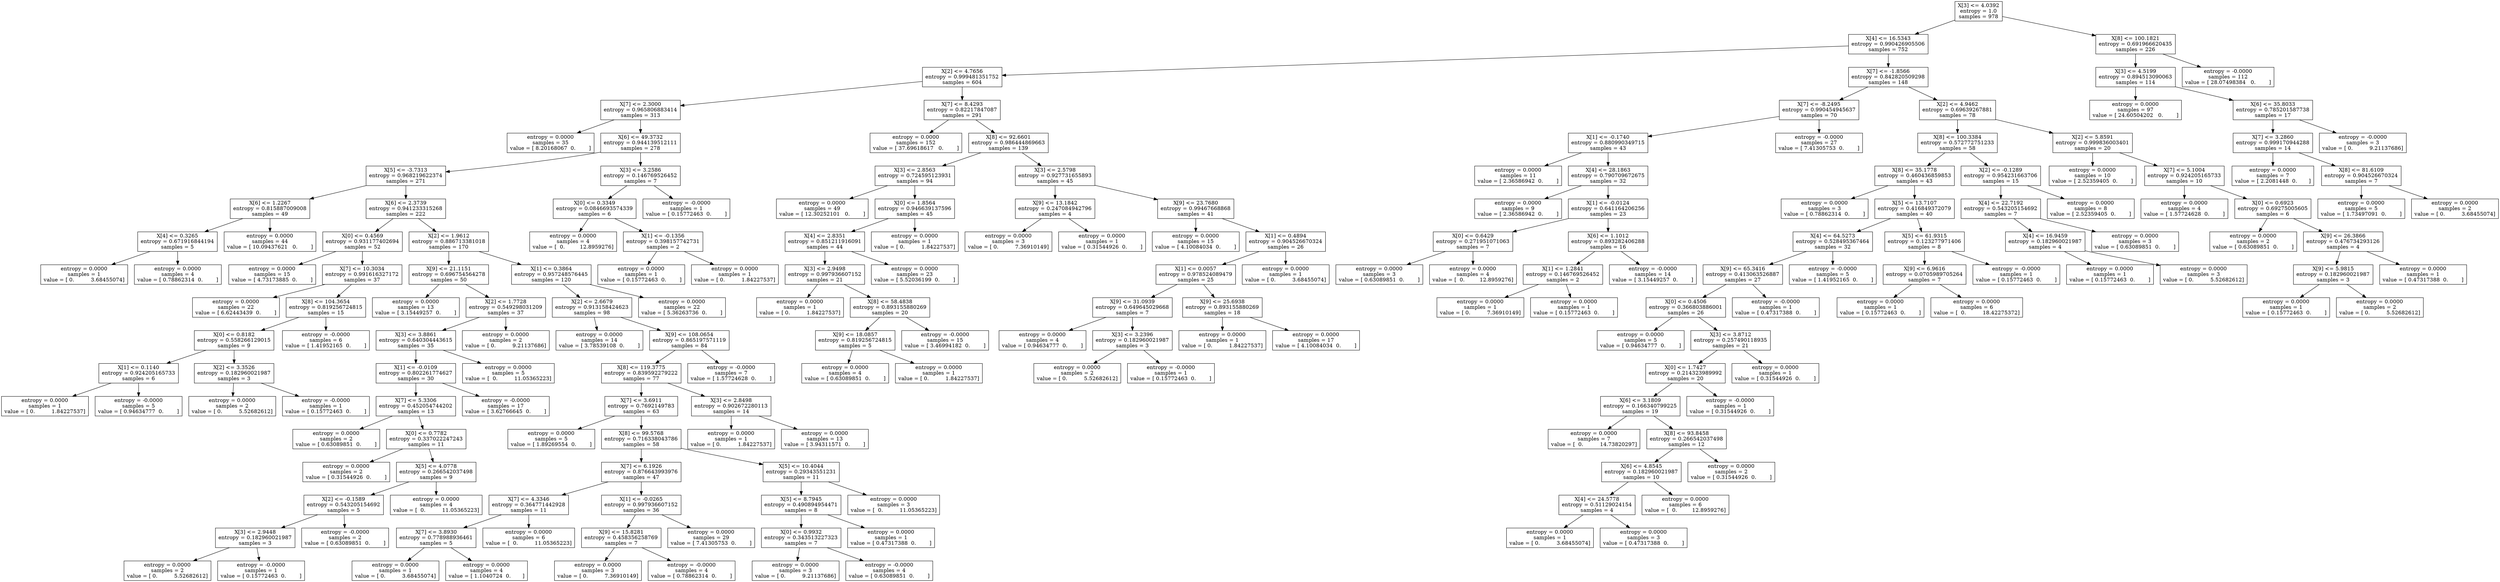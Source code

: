 digraph Tree {
0 [label="X[3] <= 4.0392\nentropy = 1.0\nsamples = 978", shape="box"] ;
1 [label="X[4] <= 16.5343\nentropy = 0.990426905506\nsamples = 752", shape="box"] ;
0 -> 1 ;
2 [label="X[2] <= 4.7656\nentropy = 0.999481351752\nsamples = 604", shape="box"] ;
1 -> 2 ;
3 [label="X[7] <= 2.3000\nentropy = 0.965806883414\nsamples = 313", shape="box"] ;
2 -> 3 ;
4 [label="entropy = 0.0000\nsamples = 35\nvalue = [ 8.20168067  0.        ]", shape="box"] ;
3 -> 4 ;
5 [label="X[6] <= 49.3732\nentropy = 0.944139512111\nsamples = 278", shape="box"] ;
3 -> 5 ;
6 [label="X[5] <= -3.7313\nentropy = 0.968219622374\nsamples = 271", shape="box"] ;
5 -> 6 ;
7 [label="X[6] <= 1.2267\nentropy = 0.815887009008\nsamples = 49", shape="box"] ;
6 -> 7 ;
8 [label="X[4] <= 0.3265\nentropy = 0.671916844194\nsamples = 5", shape="box"] ;
7 -> 8 ;
9 [label="entropy = 0.0000\nsamples = 1\nvalue = [ 0.          3.68455074]", shape="box"] ;
8 -> 9 ;
10 [label="entropy = 0.0000\nsamples = 4\nvalue = [ 0.78862314  0.        ]", shape="box"] ;
8 -> 10 ;
11 [label="entropy = 0.0000\nsamples = 44\nvalue = [ 10.09437621   0.        ]", shape="box"] ;
7 -> 11 ;
12 [label="X[6] <= 2.3739\nentropy = 0.941233315268\nsamples = 222", shape="box"] ;
6 -> 12 ;
13 [label="X[0] <= 0.4569\nentropy = 0.931177402694\nsamples = 52", shape="box"] ;
12 -> 13 ;
14 [label="entropy = 0.0000\nsamples = 15\nvalue = [ 4.73173885  0.        ]", shape="box"] ;
13 -> 14 ;
15 [label="X[7] <= 10.3034\nentropy = 0.991616327172\nsamples = 37", shape="box"] ;
13 -> 15 ;
16 [label="entropy = 0.0000\nsamples = 22\nvalue = [ 6.62443439  0.        ]", shape="box"] ;
15 -> 16 ;
17 [label="X[8] <= 104.3654\nentropy = 0.819256724815\nsamples = 15", shape="box"] ;
15 -> 17 ;
18 [label="X[0] <= 0.8182\nentropy = 0.558266129015\nsamples = 9", shape="box"] ;
17 -> 18 ;
19 [label="X[1] <= 0.1140\nentropy = 0.924205165733\nsamples = 6", shape="box"] ;
18 -> 19 ;
20 [label="entropy = 0.0000\nsamples = 1\nvalue = [ 0.          1.84227537]", shape="box"] ;
19 -> 20 ;
21 [label="entropy = -0.0000\nsamples = 5\nvalue = [ 0.94634777  0.        ]", shape="box"] ;
19 -> 21 ;
22 [label="X[2] <= 3.3526\nentropy = 0.182960021987\nsamples = 3", shape="box"] ;
18 -> 22 ;
23 [label="entropy = 0.0000\nsamples = 2\nvalue = [ 0.          5.52682612]", shape="box"] ;
22 -> 23 ;
24 [label="entropy = -0.0000\nsamples = 1\nvalue = [ 0.15772463  0.        ]", shape="box"] ;
22 -> 24 ;
25 [label="entropy = -0.0000\nsamples = 6\nvalue = [ 1.41952165  0.        ]", shape="box"] ;
17 -> 25 ;
26 [label="X[2] <= 1.9612\nentropy = 0.886713381018\nsamples = 170", shape="box"] ;
12 -> 26 ;
27 [label="X[9] <= 21.1151\nentropy = 0.696754564278\nsamples = 50", shape="box"] ;
26 -> 27 ;
28 [label="entropy = 0.0000\nsamples = 13\nvalue = [ 3.15449257  0.        ]", shape="box"] ;
27 -> 28 ;
29 [label="X[2] <= 1.7728\nentropy = 0.549298031209\nsamples = 37", shape="box"] ;
27 -> 29 ;
30 [label="X[3] <= 3.8861\nentropy = 0.640304443615\nsamples = 35", shape="box"] ;
29 -> 30 ;
31 [label="X[1] <= -0.0109\nentropy = 0.802261774627\nsamples = 30", shape="box"] ;
30 -> 31 ;
32 [label="X[7] <= 5.3306\nentropy = 0.452054744202\nsamples = 13", shape="box"] ;
31 -> 32 ;
33 [label="entropy = 0.0000\nsamples = 2\nvalue = [ 0.63089851  0.        ]", shape="box"] ;
32 -> 33 ;
34 [label="X[0] <= 0.7782\nentropy = 0.337022247243\nsamples = 11", shape="box"] ;
32 -> 34 ;
35 [label="entropy = 0.0000\nsamples = 2\nvalue = [ 0.31544926  0.        ]", shape="box"] ;
34 -> 35 ;
36 [label="X[5] <= 4.0778\nentropy = 0.266542037498\nsamples = 9", shape="box"] ;
34 -> 36 ;
37 [label="X[2] <= -0.1589\nentropy = 0.543205154692\nsamples = 5", shape="box"] ;
36 -> 37 ;
38 [label="X[3] <= 2.9448\nentropy = 0.182960021987\nsamples = 3", shape="box"] ;
37 -> 38 ;
39 [label="entropy = 0.0000\nsamples = 2\nvalue = [ 0.          5.52682612]", shape="box"] ;
38 -> 39 ;
40 [label="entropy = -0.0000\nsamples = 1\nvalue = [ 0.15772463  0.        ]", shape="box"] ;
38 -> 40 ;
41 [label="entropy = -0.0000\nsamples = 2\nvalue = [ 0.63089851  0.        ]", shape="box"] ;
37 -> 41 ;
42 [label="entropy = 0.0000\nsamples = 4\nvalue = [  0.          11.05365223]", shape="box"] ;
36 -> 42 ;
43 [label="entropy = -0.0000\nsamples = 17\nvalue = [ 3.62766645  0.        ]", shape="box"] ;
31 -> 43 ;
44 [label="entropy = 0.0000\nsamples = 5\nvalue = [  0.          11.05365223]", shape="box"] ;
30 -> 44 ;
45 [label="entropy = 0.0000\nsamples = 2\nvalue = [ 0.          9.21137686]", shape="box"] ;
29 -> 45 ;
46 [label="X[1] <= 0.3864\nentropy = 0.957248576445\nsamples = 120", shape="box"] ;
26 -> 46 ;
47 [label="X[2] <= 2.6679\nentropy = 0.913158424623\nsamples = 98", shape="box"] ;
46 -> 47 ;
48 [label="entropy = 0.0000\nsamples = 14\nvalue = [ 3.78539108  0.        ]", shape="box"] ;
47 -> 48 ;
49 [label="X[9] <= 108.0654\nentropy = 0.865197571119\nsamples = 84", shape="box"] ;
47 -> 49 ;
50 [label="X[8] <= 119.3775\nentropy = 0.839592279222\nsamples = 77", shape="box"] ;
49 -> 50 ;
51 [label="X[7] <= 3.6911\nentropy = 0.7692149783\nsamples = 63", shape="box"] ;
50 -> 51 ;
52 [label="entropy = 0.0000\nsamples = 5\nvalue = [ 1.89269554  0.        ]", shape="box"] ;
51 -> 52 ;
53 [label="X[8] <= 99.5768\nentropy = 0.716338043786\nsamples = 58", shape="box"] ;
51 -> 53 ;
54 [label="X[7] <= 6.1926\nentropy = 0.876643993976\nsamples = 47", shape="box"] ;
53 -> 54 ;
55 [label="X[7] <= 4.3346\nentropy = 0.364771442928\nsamples = 11", shape="box"] ;
54 -> 55 ;
56 [label="X[7] <= 3.8930\nentropy = 0.778988936461\nsamples = 5", shape="box"] ;
55 -> 56 ;
57 [label="entropy = 0.0000\nsamples = 1\nvalue = [ 0.          3.68455074]", shape="box"] ;
56 -> 57 ;
58 [label="entropy = 0.0000\nsamples = 4\nvalue = [ 1.1040724  0.       ]", shape="box"] ;
56 -> 58 ;
59 [label="entropy = 0.0000\nsamples = 6\nvalue = [  0.          11.05365223]", shape="box"] ;
55 -> 59 ;
60 [label="X[1] <= -0.0265\nentropy = 0.997936607152\nsamples = 36", shape="box"] ;
54 -> 60 ;
61 [label="X[9] <= 15.8281\nentropy = 0.458356258769\nsamples = 7", shape="box"] ;
60 -> 61 ;
62 [label="entropy = 0.0000\nsamples = 3\nvalue = [ 0.          7.36910149]", shape="box"] ;
61 -> 62 ;
63 [label="entropy = -0.0000\nsamples = 4\nvalue = [ 0.78862314  0.        ]", shape="box"] ;
61 -> 63 ;
64 [label="entropy = 0.0000\nsamples = 29\nvalue = [ 7.41305753  0.        ]", shape="box"] ;
60 -> 64 ;
65 [label="X[5] <= 10.4044\nentropy = 0.29343551231\nsamples = 11", shape="box"] ;
53 -> 65 ;
66 [label="X[5] <= 8.7945\nentropy = 0.490894954471\nsamples = 8", shape="box"] ;
65 -> 66 ;
67 [label="X[0] <= 0.9932\nentropy = 0.343513227323\nsamples = 7", shape="box"] ;
66 -> 67 ;
68 [label="entropy = 0.0000\nsamples = 3\nvalue = [ 0.          9.21137686]", shape="box"] ;
67 -> 68 ;
69 [label="entropy = -0.0000\nsamples = 4\nvalue = [ 0.63089851  0.        ]", shape="box"] ;
67 -> 69 ;
70 [label="entropy = 0.0000\nsamples = 1\nvalue = [ 0.47317388  0.        ]", shape="box"] ;
66 -> 70 ;
71 [label="entropy = 0.0000\nsamples = 3\nvalue = [  0.          11.05365223]", shape="box"] ;
65 -> 71 ;
72 [label="X[3] <= 2.8498\nentropy = 0.902672280113\nsamples = 14", shape="box"] ;
50 -> 72 ;
73 [label="entropy = 0.0000\nsamples = 1\nvalue = [ 0.          1.84227537]", shape="box"] ;
72 -> 73 ;
74 [label="entropy = 0.0000\nsamples = 13\nvalue = [ 3.94311571  0.        ]", shape="box"] ;
72 -> 74 ;
75 [label="entropy = -0.0000\nsamples = 7\nvalue = [ 1.57724628  0.        ]", shape="box"] ;
49 -> 75 ;
76 [label="entropy = 0.0000\nsamples = 22\nvalue = [ 5.36263736  0.        ]", shape="box"] ;
46 -> 76 ;
77 [label="X[3] <= 3.2586\nentropy = 0.146769526452\nsamples = 7", shape="box"] ;
5 -> 77 ;
78 [label="X[0] <= 0.3349\nentropy = 0.0846693574339\nsamples = 6", shape="box"] ;
77 -> 78 ;
79 [label="entropy = 0.0000\nsamples = 4\nvalue = [  0.         12.8959276]", shape="box"] ;
78 -> 79 ;
80 [label="X[1] <= -0.1356\nentropy = 0.398157742731\nsamples = 2", shape="box"] ;
78 -> 80 ;
81 [label="entropy = 0.0000\nsamples = 1\nvalue = [ 0.15772463  0.        ]", shape="box"] ;
80 -> 81 ;
82 [label="entropy = 0.0000\nsamples = 1\nvalue = [ 0.          1.84227537]", shape="box"] ;
80 -> 82 ;
83 [label="entropy = -0.0000\nsamples = 1\nvalue = [ 0.15772463  0.        ]", shape="box"] ;
77 -> 83 ;
84 [label="X[7] <= 8.4293\nentropy = 0.82217847087\nsamples = 291", shape="box"] ;
2 -> 84 ;
85 [label="entropy = 0.0000\nsamples = 152\nvalue = [ 37.69618617   0.        ]", shape="box"] ;
84 -> 85 ;
86 [label="X[8] <= 92.6601\nentropy = 0.986444869663\nsamples = 139", shape="box"] ;
84 -> 86 ;
87 [label="X[3] <= 2.8563\nentropy = 0.724595123931\nsamples = 94", shape="box"] ;
86 -> 87 ;
88 [label="entropy = 0.0000\nsamples = 49\nvalue = [ 12.30252101   0.        ]", shape="box"] ;
87 -> 88 ;
89 [label="X[0] <= 1.8564\nentropy = 0.946639137596\nsamples = 45", shape="box"] ;
87 -> 89 ;
90 [label="X[4] <= 2.8351\nentropy = 0.851211916091\nsamples = 44", shape="box"] ;
89 -> 90 ;
91 [label="X[3] <= 2.9498\nentropy = 0.997936607152\nsamples = 21", shape="box"] ;
90 -> 91 ;
92 [label="entropy = 0.0000\nsamples = 1\nvalue = [ 0.          1.84227537]", shape="box"] ;
91 -> 92 ;
93 [label="X[8] <= 58.4838\nentropy = 0.893155880269\nsamples = 20", shape="box"] ;
91 -> 93 ;
94 [label="X[9] <= 18.0857\nentropy = 0.819256724815\nsamples = 5", shape="box"] ;
93 -> 94 ;
95 [label="entropy = 0.0000\nsamples = 4\nvalue = [ 0.63089851  0.        ]", shape="box"] ;
94 -> 95 ;
96 [label="entropy = 0.0000\nsamples = 1\nvalue = [ 0.          1.84227537]", shape="box"] ;
94 -> 96 ;
97 [label="entropy = -0.0000\nsamples = 15\nvalue = [ 3.46994182  0.        ]", shape="box"] ;
93 -> 97 ;
98 [label="entropy = 0.0000\nsamples = 23\nvalue = [ 5.52036199  0.        ]", shape="box"] ;
90 -> 98 ;
99 [label="entropy = 0.0000\nsamples = 1\nvalue = [ 0.          1.84227537]", shape="box"] ;
89 -> 99 ;
100 [label="X[3] <= 2.5798\nentropy = 0.927731655893\nsamples = 45", shape="box"] ;
86 -> 100 ;
101 [label="X[9] <= 13.1842\nentropy = 0.247084942796\nsamples = 4", shape="box"] ;
100 -> 101 ;
102 [label="entropy = 0.0000\nsamples = 3\nvalue = [ 0.          7.36910149]", shape="box"] ;
101 -> 102 ;
103 [label="entropy = 0.0000\nsamples = 1\nvalue = [ 0.31544926  0.        ]", shape="box"] ;
101 -> 103 ;
104 [label="X[9] <= 23.7680\nentropy = 0.99467668868\nsamples = 41", shape="box"] ;
100 -> 104 ;
105 [label="entropy = 0.0000\nsamples = 15\nvalue = [ 4.10084034  0.        ]", shape="box"] ;
104 -> 105 ;
106 [label="X[1] <= 0.4894\nentropy = 0.904526670324\nsamples = 26", shape="box"] ;
104 -> 106 ;
107 [label="X[1] <= 0.0057\nentropy = 0.978524089479\nsamples = 25", shape="box"] ;
106 -> 107 ;
108 [label="X[9] <= 31.0939\nentropy = 0.649645029668\nsamples = 7", shape="box"] ;
107 -> 108 ;
109 [label="entropy = 0.0000\nsamples = 4\nvalue = [ 0.94634777  0.        ]", shape="box"] ;
108 -> 109 ;
110 [label="X[3] <= 3.2396\nentropy = 0.182960021987\nsamples = 3", shape="box"] ;
108 -> 110 ;
111 [label="entropy = 0.0000\nsamples = 2\nvalue = [ 0.          5.52682612]", shape="box"] ;
110 -> 111 ;
112 [label="entropy = -0.0000\nsamples = 1\nvalue = [ 0.15772463  0.        ]", shape="box"] ;
110 -> 112 ;
113 [label="X[9] <= 25.6938\nentropy = 0.893155880269\nsamples = 18", shape="box"] ;
107 -> 113 ;
114 [label="entropy = 0.0000\nsamples = 1\nvalue = [ 0.          1.84227537]", shape="box"] ;
113 -> 114 ;
115 [label="entropy = 0.0000\nsamples = 17\nvalue = [ 4.10084034  0.        ]", shape="box"] ;
113 -> 115 ;
116 [label="entropy = 0.0000\nsamples = 1\nvalue = [ 0.          3.68455074]", shape="box"] ;
106 -> 116 ;
117 [label="X[7] <= -1.8566\nentropy = 0.842820509298\nsamples = 148", shape="box"] ;
1 -> 117 ;
118 [label="X[7] <= -8.2495\nentropy = 0.990454945637\nsamples = 70", shape="box"] ;
117 -> 118 ;
119 [label="X[1] <= -0.1740\nentropy = 0.880990349715\nsamples = 43", shape="box"] ;
118 -> 119 ;
120 [label="entropy = 0.0000\nsamples = 11\nvalue = [ 2.36586942  0.        ]", shape="box"] ;
119 -> 120 ;
121 [label="X[4] <= 28.1863\nentropy = 0.790709672675\nsamples = 32", shape="box"] ;
119 -> 121 ;
122 [label="entropy = 0.0000\nsamples = 9\nvalue = [ 2.36586942  0.        ]", shape="box"] ;
121 -> 122 ;
123 [label="X[1] <= -0.0124\nentropy = 0.641164206256\nsamples = 23", shape="box"] ;
121 -> 123 ;
124 [label="X[0] <= 0.6429\nentropy = 0.271951071063\nsamples = 7", shape="box"] ;
123 -> 124 ;
125 [label="entropy = 0.0000\nsamples = 3\nvalue = [ 0.63089851  0.        ]", shape="box"] ;
124 -> 125 ;
126 [label="entropy = 0.0000\nsamples = 4\nvalue = [  0.         12.8959276]", shape="box"] ;
124 -> 126 ;
127 [label="X[6] <= 1.1012\nentropy = 0.893282406288\nsamples = 16", shape="box"] ;
123 -> 127 ;
128 [label="X[1] <= 1.2841\nentropy = 0.146769526452\nsamples = 2", shape="box"] ;
127 -> 128 ;
129 [label="entropy = 0.0000\nsamples = 1\nvalue = [ 0.          7.36910149]", shape="box"] ;
128 -> 129 ;
130 [label="entropy = 0.0000\nsamples = 1\nvalue = [ 0.15772463  0.        ]", shape="box"] ;
128 -> 130 ;
131 [label="entropy = -0.0000\nsamples = 14\nvalue = [ 3.15449257  0.        ]", shape="box"] ;
127 -> 131 ;
132 [label="entropy = -0.0000\nsamples = 27\nvalue = [ 7.41305753  0.        ]", shape="box"] ;
118 -> 132 ;
133 [label="X[2] <= 4.9462\nentropy = 0.69639267881\nsamples = 78", shape="box"] ;
117 -> 133 ;
134 [label="X[8] <= 100.3384\nentropy = 0.572772751233\nsamples = 58", shape="box"] ;
133 -> 134 ;
135 [label="X[8] <= 35.1778\nentropy = 0.460436859853\nsamples = 43", shape="box"] ;
134 -> 135 ;
136 [label="entropy = 0.0000\nsamples = 3\nvalue = [ 0.78862314  0.        ]", shape="box"] ;
135 -> 136 ;
137 [label="X[5] <= 13.7107\nentropy = 0.416849372079\nsamples = 40", shape="box"] ;
135 -> 137 ;
138 [label="X[4] <= 64.5273\nentropy = 0.528495367464\nsamples = 32", shape="box"] ;
137 -> 138 ;
139 [label="X[9] <= 65.3416\nentropy = 0.413063526887\nsamples = 27", shape="box"] ;
138 -> 139 ;
140 [label="X[0] <= 0.4506\nentropy = 0.366803886001\nsamples = 26", shape="box"] ;
139 -> 140 ;
141 [label="entropy = 0.0000\nsamples = 5\nvalue = [ 0.94634777  0.        ]", shape="box"] ;
140 -> 141 ;
142 [label="X[3] <= 3.8712\nentropy = 0.257490118935\nsamples = 21", shape="box"] ;
140 -> 142 ;
143 [label="X[0] <= 1.7427\nentropy = 0.214323989992\nsamples = 20", shape="box"] ;
142 -> 143 ;
144 [label="X[6] <= 3.1809\nentropy = 0.166340799225\nsamples = 19", shape="box"] ;
143 -> 144 ;
145 [label="entropy = 0.0000\nsamples = 7\nvalue = [  0.          14.73820297]", shape="box"] ;
144 -> 145 ;
146 [label="X[8] <= 93.8458\nentropy = 0.266542037498\nsamples = 12", shape="box"] ;
144 -> 146 ;
147 [label="X[6] <= 4.8545\nentropy = 0.182960021987\nsamples = 10", shape="box"] ;
146 -> 147 ;
148 [label="X[4] <= 24.5778\nentropy = 0.51129024154\nsamples = 4", shape="box"] ;
147 -> 148 ;
149 [label="entropy = 0.0000\nsamples = 1\nvalue = [ 0.          3.68455074]", shape="box"] ;
148 -> 149 ;
150 [label="entropy = 0.0000\nsamples = 3\nvalue = [ 0.47317388  0.        ]", shape="box"] ;
148 -> 150 ;
151 [label="entropy = 0.0000\nsamples = 6\nvalue = [  0.         12.8959276]", shape="box"] ;
147 -> 151 ;
152 [label="entropy = 0.0000\nsamples = 2\nvalue = [ 0.31544926  0.        ]", shape="box"] ;
146 -> 152 ;
153 [label="entropy = -0.0000\nsamples = 1\nvalue = [ 0.31544926  0.        ]", shape="box"] ;
143 -> 153 ;
154 [label="entropy = 0.0000\nsamples = 1\nvalue = [ 0.31544926  0.        ]", shape="box"] ;
142 -> 154 ;
155 [label="entropy = -0.0000\nsamples = 1\nvalue = [ 0.47317388  0.        ]", shape="box"] ;
139 -> 155 ;
156 [label="entropy = -0.0000\nsamples = 5\nvalue = [ 1.41952165  0.        ]", shape="box"] ;
138 -> 156 ;
157 [label="X[5] <= 61.9315\nentropy = 0.123277971406\nsamples = 8", shape="box"] ;
137 -> 157 ;
158 [label="X[9] <= 6.9616\nentropy = 0.0705989705264\nsamples = 7", shape="box"] ;
157 -> 158 ;
159 [label="entropy = 0.0000\nsamples = 1\nvalue = [ 0.15772463  0.        ]", shape="box"] ;
158 -> 159 ;
160 [label="entropy = 0.0000\nsamples = 6\nvalue = [  0.          18.42275372]", shape="box"] ;
158 -> 160 ;
161 [label="entropy = -0.0000\nsamples = 1\nvalue = [ 0.15772463  0.        ]", shape="box"] ;
157 -> 161 ;
162 [label="X[2] <= -0.1289\nentropy = 0.954231663706\nsamples = 15", shape="box"] ;
134 -> 162 ;
163 [label="X[4] <= 22.7192\nentropy = 0.543205154692\nsamples = 7", shape="box"] ;
162 -> 163 ;
164 [label="X[4] <= 16.9459\nentropy = 0.182960021987\nsamples = 4", shape="box"] ;
163 -> 164 ;
165 [label="entropy = 0.0000\nsamples = 1\nvalue = [ 0.15772463  0.        ]", shape="box"] ;
164 -> 165 ;
166 [label="entropy = 0.0000\nsamples = 3\nvalue = [ 0.          5.52682612]", shape="box"] ;
164 -> 166 ;
167 [label="entropy = 0.0000\nsamples = 3\nvalue = [ 0.63089851  0.        ]", shape="box"] ;
163 -> 167 ;
168 [label="entropy = 0.0000\nsamples = 8\nvalue = [ 2.52359405  0.        ]", shape="box"] ;
162 -> 168 ;
169 [label="X[2] <= 5.8591\nentropy = 0.999836003401\nsamples = 20", shape="box"] ;
133 -> 169 ;
170 [label="entropy = 0.0000\nsamples = 10\nvalue = [ 2.52359405  0.        ]", shape="box"] ;
169 -> 170 ;
171 [label="X[7] <= 5.1004\nentropy = 0.924205165733\nsamples = 10", shape="box"] ;
169 -> 171 ;
172 [label="entropy = 0.0000\nsamples = 4\nvalue = [ 1.57724628  0.        ]", shape="box"] ;
171 -> 172 ;
173 [label="X[0] <= 0.6923\nentropy = 0.69275005605\nsamples = 6", shape="box"] ;
171 -> 173 ;
174 [label="entropy = 0.0000\nsamples = 2\nvalue = [ 0.63089851  0.        ]", shape="box"] ;
173 -> 174 ;
175 [label="X[9] <= 26.3866\nentropy = 0.476734293126\nsamples = 4", shape="box"] ;
173 -> 175 ;
176 [label="X[9] <= 5.9815\nentropy = 0.182960021987\nsamples = 3", shape="box"] ;
175 -> 176 ;
177 [label="entropy = 0.0000\nsamples = 1\nvalue = [ 0.15772463  0.        ]", shape="box"] ;
176 -> 177 ;
178 [label="entropy = 0.0000\nsamples = 2\nvalue = [ 0.          5.52682612]", shape="box"] ;
176 -> 178 ;
179 [label="entropy = 0.0000\nsamples = 1\nvalue = [ 0.47317388  0.        ]", shape="box"] ;
175 -> 179 ;
180 [label="X[8] <= 100.1821\nentropy = 0.691966620435\nsamples = 226", shape="box"] ;
0 -> 180 ;
181 [label="X[3] <= 4.5199\nentropy = 0.894513090063\nsamples = 114", shape="box"] ;
180 -> 181 ;
182 [label="entropy = 0.0000\nsamples = 97\nvalue = [ 24.60504202   0.        ]", shape="box"] ;
181 -> 182 ;
183 [label="X[6] <= 35.8033\nentropy = 0.785201587738\nsamples = 17", shape="box"] ;
181 -> 183 ;
184 [label="X[7] <= 3.2860\nentropy = 0.999170944288\nsamples = 14", shape="box"] ;
183 -> 184 ;
185 [label="entropy = 0.0000\nsamples = 7\nvalue = [ 2.2081448  0.       ]", shape="box"] ;
184 -> 185 ;
186 [label="X[8] <= 81.6109\nentropy = 0.904526670324\nsamples = 7", shape="box"] ;
184 -> 186 ;
187 [label="entropy = 0.0000\nsamples = 5\nvalue = [ 1.73497091  0.        ]", shape="box"] ;
186 -> 187 ;
188 [label="entropy = 0.0000\nsamples = 2\nvalue = [ 0.          3.68455074]", shape="box"] ;
186 -> 188 ;
189 [label="entropy = -0.0000\nsamples = 3\nvalue = [ 0.          9.21137686]", shape="box"] ;
183 -> 189 ;
190 [label="entropy = -0.0000\nsamples = 112\nvalue = [ 28.07498384   0.        ]", shape="box"] ;
180 -> 190 ;
}
